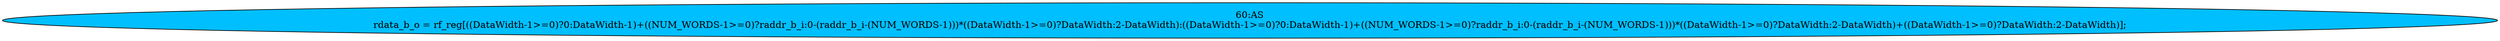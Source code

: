strict digraph "" {
	node [label="\N"];
	"60:AS"	 [ast="<pyverilog.vparser.ast.Assign object at 0x7f2237101ad0>",
		def_var="['rdata_b_o']",
		fillcolor=deepskyblue,
		label="60:AS
rdata_b_o = rf_reg[((DataWidth-1>=0)?0:DataWidth-1)+((NUM_WORDS-1>=0)?raddr_b_i:0-(raddr_b_i-(NUM_WORDS-1)))*((DataWidth-1>=\
0)?DataWidth:2-DataWidth):((DataWidth-1>=0)?0:DataWidth-1)+((NUM_WORDS-1>=0)?raddr_b_i:0-(raddr_b_i-(NUM_WORDS-1)))*((DataWidth-1>=\
0)?DataWidth:2-DataWidth)+((DataWidth-1>=0)?DataWidth:2-DataWidth)];",
		statements="[]",
		style=filled,
		typ=Assign,
		use_var="['rf_reg', 'NUM_WORDS', 'raddr_b_i', 'raddr_b_i', 'NUM_WORDS', 'NUM_WORDS', 'raddr_b_i', 'raddr_b_i', 'NUM_WORDS', 'DataWidth', '\
DataWidth', 'DataWidth', 'DataWidth', 'DataWidth', 'DataWidth']"];
}
